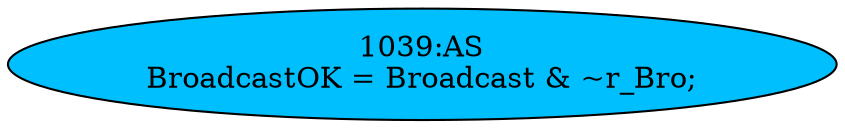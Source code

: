 strict digraph "" {
	node [label="\N"];
	"1039:AS"	 [ast="<pyverilog.vparser.ast.Assign object at 0x7fb43032c8d0>",
		def_var="['BroadcastOK']",
		fillcolor=deepskyblue,
		label="1039:AS
BroadcastOK = Broadcast & ~r_Bro;",
		statements="[]",
		style=filled,
		typ=Assign,
		use_var="['Broadcast', 'r_Bro']"];
}
